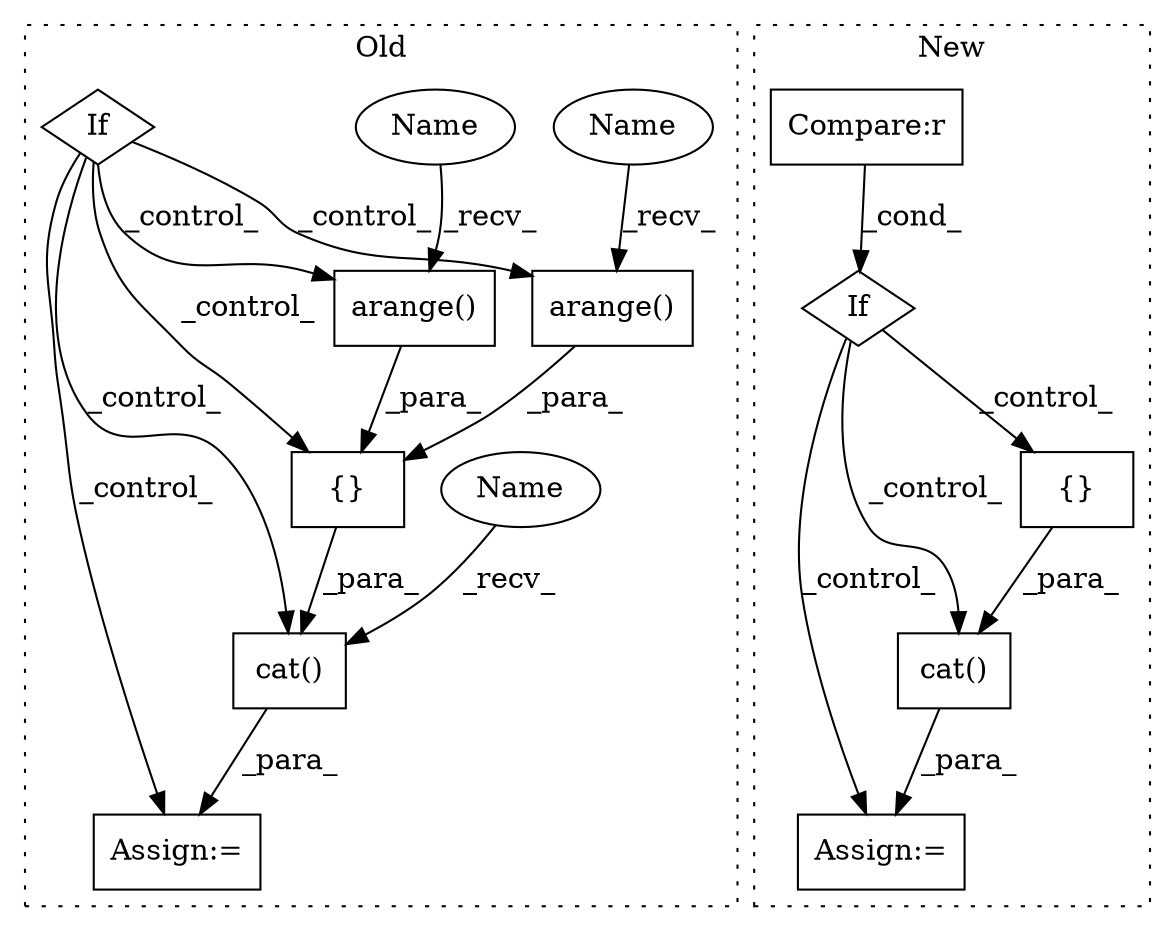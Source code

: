 digraph G {
subgraph cluster0 {
1 [label="arange()" a="75" s="21548,21561" l="9,39" shape="box"];
3 [label="arange()" a="75" s="21457,21470" l="9,39" shape="box"];
5 [label="If" a="96" s="21309" l="3" shape="diamond"];
7 [label="{}" a="59" s="21816,21840" l="1,0" shape="box"];
10 [label="cat()" a="75" s="21810,21841" l="6,8" shape="box"];
11 [label="Assign:=" a="68" s="21807" l="3" shape="box"];
12 [label="Name" a="87" s="21810" l="1" shape="ellipse"];
13 [label="Name" a="87" s="21457" l="1" shape="ellipse"];
14 [label="Name" a="87" s="21548" l="1" shape="ellipse"];
label = "Old";
style="dotted";
}
subgraph cluster1 {
2 [label="cat()" a="75" s="23995,24020" l="10,1" shape="box"];
4 [label="Assign:=" a="68" s="23992" l="3" shape="box"];
6 [label="If" a="96" s="23892" l="3" shape="diamond"];
8 [label="{}" a="59" s="24005,24015" l="1,0" shape="box"];
9 [label="Compare:r" a="40" s="23895" l="26" shape="box"];
label = "New";
style="dotted";
}
1 -> 7 [label="_para_"];
2 -> 4 [label="_para_"];
3 -> 7 [label="_para_"];
5 -> 3 [label="_control_"];
5 -> 7 [label="_control_"];
5 -> 10 [label="_control_"];
5 -> 1 [label="_control_"];
5 -> 11 [label="_control_"];
6 -> 2 [label="_control_"];
6 -> 4 [label="_control_"];
6 -> 8 [label="_control_"];
7 -> 10 [label="_para_"];
8 -> 2 [label="_para_"];
9 -> 6 [label="_cond_"];
10 -> 11 [label="_para_"];
12 -> 10 [label="_recv_"];
13 -> 3 [label="_recv_"];
14 -> 1 [label="_recv_"];
}